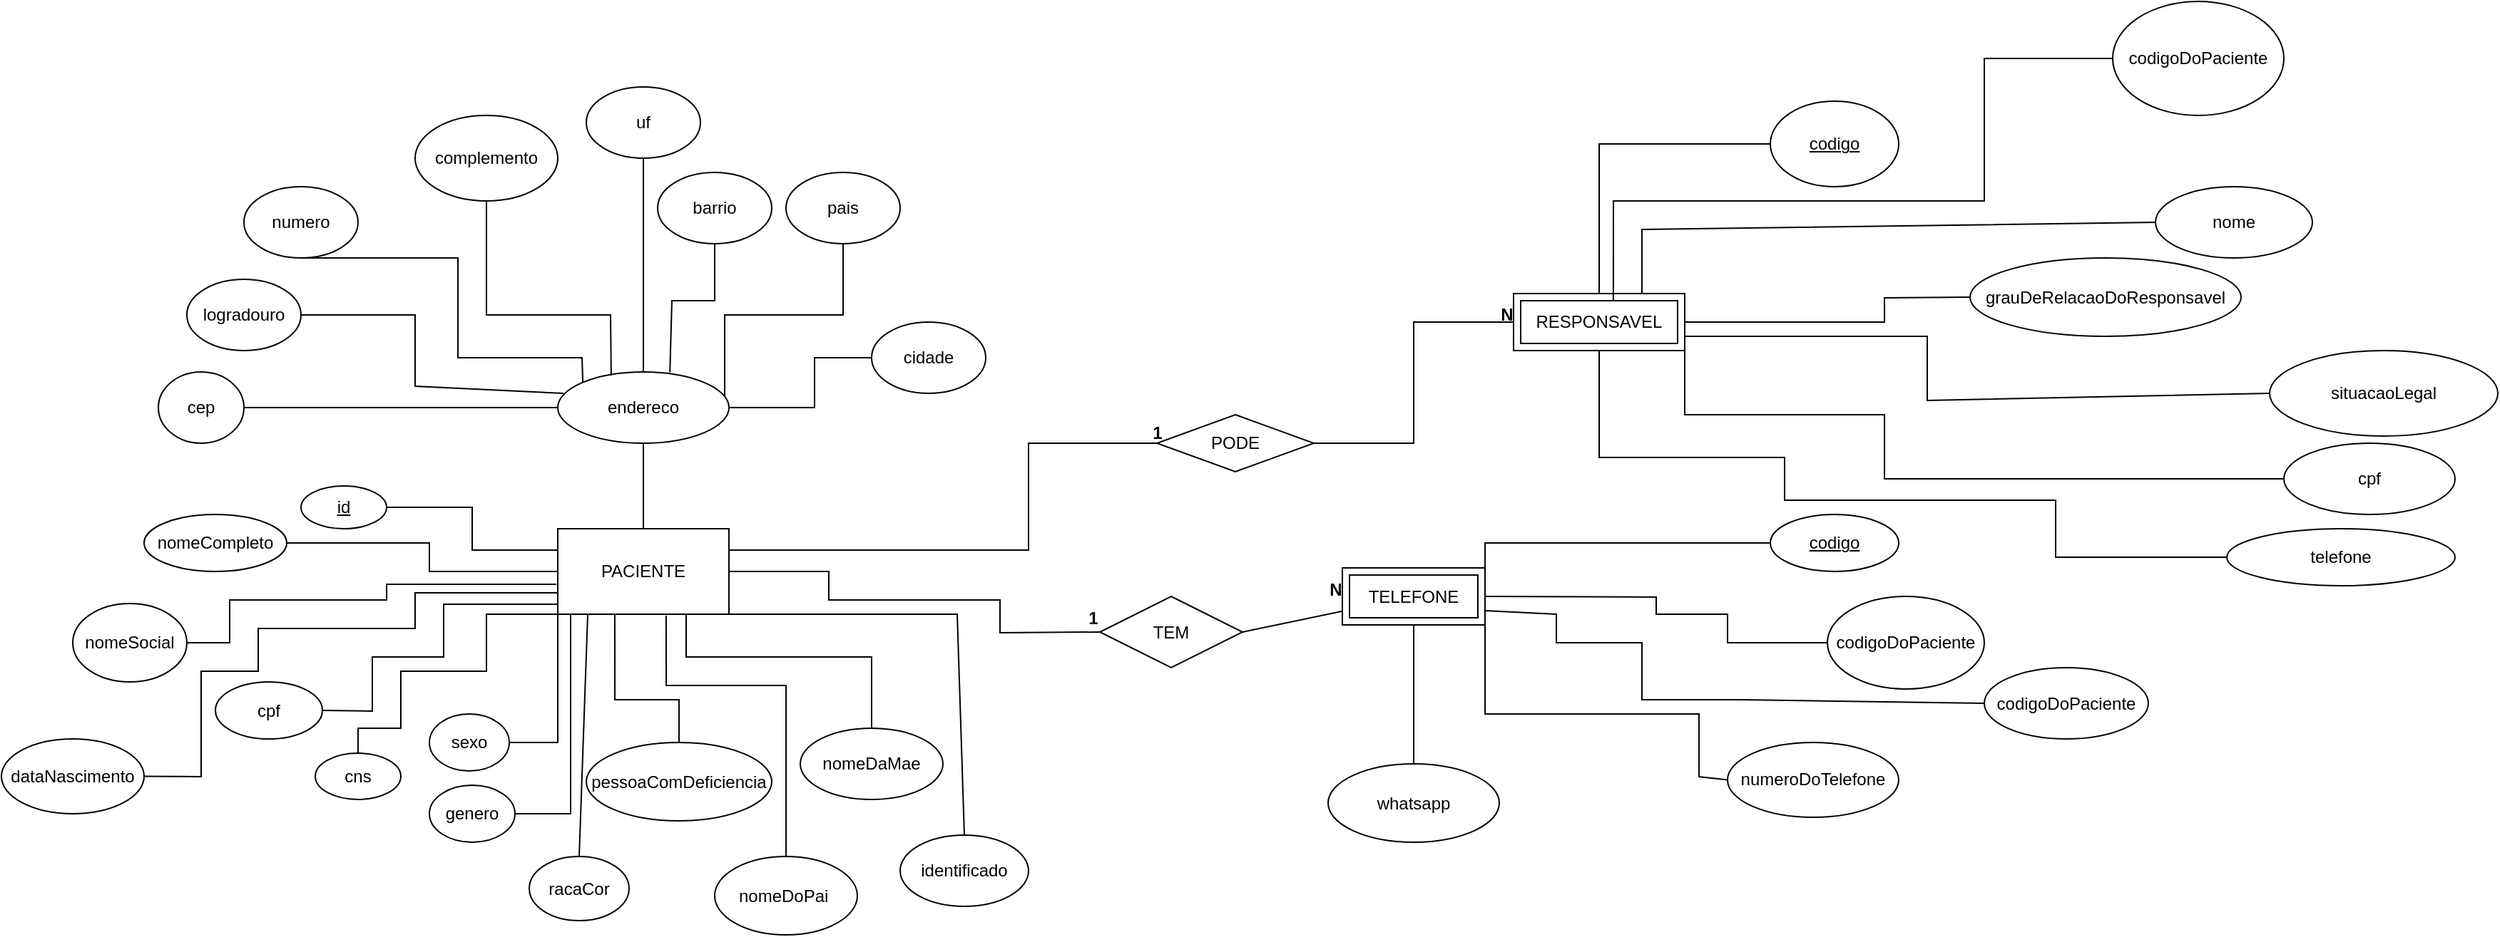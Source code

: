 <mxfile version="24.4.10" type="github">
  <diagram name="Página-1" id="SFgQcUFF7pyh4ZjSaCR_">
    <mxGraphModel dx="2294" dy="780" grid="1" gridSize="10" guides="1" tooltips="1" connect="1" arrows="1" fold="1" page="1" pageScale="1" pageWidth="827" pageHeight="1169" math="0" shadow="0">
      <root>
        <mxCell id="0" />
        <mxCell id="1" parent="0" />
        <mxCell id="bGYxSe46Wno6zwXiq_Kz-1" value="PACIENTE" style="rounded=0;whiteSpace=wrap;html=1;" vertex="1" parent="1">
          <mxGeometry x="230" y="380" width="120" height="60" as="geometry" />
        </mxCell>
        <mxCell id="bGYxSe46Wno6zwXiq_Kz-107" style="edgeStyle=orthogonalEdgeStyle;rounded=0;orthogonalLoop=1;jettySize=auto;html=1;exitX=0;exitY=0;exitDx=0;exitDy=0;" edge="1" parent="1" source="bGYxSe46Wno6zwXiq_Kz-4">
          <mxGeometry relative="1" as="geometry">
            <mxPoint x="247.412" y="277.235" as="targetPoint" />
          </mxGeometry>
        </mxCell>
        <mxCell id="bGYxSe46Wno6zwXiq_Kz-4" value="endereco" style="ellipse;whiteSpace=wrap;html=1;" vertex="1" parent="1">
          <mxGeometry x="230" y="270" width="120" height="50" as="geometry" />
        </mxCell>
        <mxCell id="bGYxSe46Wno6zwXiq_Kz-5" value="" style="endArrow=none;html=1;rounded=0;exitX=0;exitY=0.5;exitDx=0;exitDy=0;" edge="1" parent="1" source="bGYxSe46Wno6zwXiq_Kz-4" target="bGYxSe46Wno6zwXiq_Kz-6">
          <mxGeometry width="50" height="50" relative="1" as="geometry">
            <mxPoint x="250" y="210" as="sourcePoint" />
            <mxPoint x="300" y="160" as="targetPoint" />
            <Array as="points" />
          </mxGeometry>
        </mxCell>
        <mxCell id="bGYxSe46Wno6zwXiq_Kz-6" value="cep" style="ellipse;whiteSpace=wrap;html=1;" vertex="1" parent="1">
          <mxGeometry x="-50" y="270" width="60" height="50" as="geometry" />
        </mxCell>
        <mxCell id="bGYxSe46Wno6zwXiq_Kz-7" value="logradouro" style="ellipse;whiteSpace=wrap;html=1;" vertex="1" parent="1">
          <mxGeometry x="-30" y="205" width="80" height="50" as="geometry" />
        </mxCell>
        <mxCell id="bGYxSe46Wno6zwXiq_Kz-8" value="numero" style="ellipse;whiteSpace=wrap;html=1;" vertex="1" parent="1">
          <mxGeometry x="10" y="140" width="80" height="50" as="geometry" />
        </mxCell>
        <mxCell id="bGYxSe46Wno6zwXiq_Kz-9" value="complemento" style="ellipse;whiteSpace=wrap;html=1;" vertex="1" parent="1">
          <mxGeometry x="130" y="90" width="100" height="60" as="geometry" />
        </mxCell>
        <mxCell id="bGYxSe46Wno6zwXiq_Kz-10" value="uf" style="ellipse;whiteSpace=wrap;html=1;" vertex="1" parent="1">
          <mxGeometry x="250" y="70" width="80" height="50" as="geometry" />
        </mxCell>
        <mxCell id="bGYxSe46Wno6zwXiq_Kz-11" value="barrio" style="ellipse;whiteSpace=wrap;html=1;" vertex="1" parent="1">
          <mxGeometry x="300" y="130" width="80" height="50" as="geometry" />
        </mxCell>
        <mxCell id="bGYxSe46Wno6zwXiq_Kz-12" value="cidade" style="ellipse;whiteSpace=wrap;html=1;" vertex="1" parent="1">
          <mxGeometry x="450" y="235" width="80" height="50" as="geometry" />
        </mxCell>
        <mxCell id="bGYxSe46Wno6zwXiq_Kz-13" value="pais" style="ellipse;whiteSpace=wrap;html=1;" vertex="1" parent="1">
          <mxGeometry x="390" y="130" width="80" height="50" as="geometry" />
        </mxCell>
        <mxCell id="bGYxSe46Wno6zwXiq_Kz-14" value="" style="endArrow=none;html=1;rounded=0;entryX=1;entryY=0.5;entryDx=0;entryDy=0;exitX=0.033;exitY=0.3;exitDx=0;exitDy=0;exitPerimeter=0;" edge="1" parent="1" source="bGYxSe46Wno6zwXiq_Kz-4" target="bGYxSe46Wno6zwXiq_Kz-7">
          <mxGeometry width="50" height="50" relative="1" as="geometry">
            <mxPoint x="190" y="260" as="sourcePoint" />
            <mxPoint x="240" y="210" as="targetPoint" />
            <Array as="points">
              <mxPoint x="130" y="280" />
              <mxPoint x="130" y="230" />
            </Array>
          </mxGeometry>
        </mxCell>
        <mxCell id="bGYxSe46Wno6zwXiq_Kz-15" value="" style="endArrow=none;html=1;rounded=0;entryX=0.5;entryY=1;entryDx=0;entryDy=0;exitX=0;exitY=0;exitDx=0;exitDy=0;" edge="1" parent="1" source="bGYxSe46Wno6zwXiq_Kz-4" target="bGYxSe46Wno6zwXiq_Kz-8">
          <mxGeometry width="50" height="50" relative="1" as="geometry">
            <mxPoint x="250" y="280" as="sourcePoint" />
            <mxPoint x="315" y="210" as="targetPoint" />
            <Array as="points">
              <mxPoint x="247" y="260" />
              <mxPoint x="160" y="260" />
              <mxPoint x="160" y="190" />
            </Array>
          </mxGeometry>
        </mxCell>
        <mxCell id="bGYxSe46Wno6zwXiq_Kz-16" value="" style="endArrow=none;html=1;rounded=0;entryX=0.5;entryY=1;entryDx=0;entryDy=0;exitX=0.312;exitY=0.051;exitDx=0;exitDy=0;exitPerimeter=0;" edge="1" parent="1" source="bGYxSe46Wno6zwXiq_Kz-4" target="bGYxSe46Wno6zwXiq_Kz-9">
          <mxGeometry width="50" height="50" relative="1" as="geometry">
            <mxPoint x="290" y="270" as="sourcePoint" />
            <mxPoint x="340" y="220" as="targetPoint" />
            <Array as="points">
              <mxPoint x="267" y="230" />
              <mxPoint x="180" y="230" />
            </Array>
          </mxGeometry>
        </mxCell>
        <mxCell id="bGYxSe46Wno6zwXiq_Kz-17" value="" style="endArrow=none;html=1;rounded=0;exitX=0.5;exitY=0;exitDx=0;exitDy=0;" edge="1" parent="1" source="bGYxSe46Wno6zwXiq_Kz-4" target="bGYxSe46Wno6zwXiq_Kz-10">
          <mxGeometry width="50" height="50" relative="1" as="geometry">
            <mxPoint x="320" y="270" as="sourcePoint" />
            <mxPoint x="370" y="220" as="targetPoint" />
          </mxGeometry>
        </mxCell>
        <mxCell id="bGYxSe46Wno6zwXiq_Kz-18" value="" style="endArrow=none;html=1;rounded=0;entryX=0.5;entryY=1;entryDx=0;entryDy=0;exitX=0.655;exitY=0.004;exitDx=0;exitDy=0;exitPerimeter=0;" edge="1" parent="1" source="bGYxSe46Wno6zwXiq_Kz-4" target="bGYxSe46Wno6zwXiq_Kz-11">
          <mxGeometry width="50" height="50" relative="1" as="geometry">
            <mxPoint x="363.5" y="290" as="sourcePoint" />
            <mxPoint x="413.5" y="240" as="targetPoint" />
            <Array as="points">
              <mxPoint x="310" y="220" />
              <mxPoint x="340" y="220" />
            </Array>
          </mxGeometry>
        </mxCell>
        <mxCell id="bGYxSe46Wno6zwXiq_Kz-19" value="" style="endArrow=none;html=1;rounded=0;entryX=0.5;entryY=1;entryDx=0;entryDy=0;exitX=0.975;exitY=0.34;exitDx=0;exitDy=0;exitPerimeter=0;" edge="1" parent="1" source="bGYxSe46Wno6zwXiq_Kz-4" target="bGYxSe46Wno6zwXiq_Kz-13">
          <mxGeometry width="50" height="50" relative="1" as="geometry">
            <mxPoint x="390" y="370" as="sourcePoint" />
            <mxPoint x="440" y="320" as="targetPoint" />
            <Array as="points">
              <mxPoint x="347" y="230" />
              <mxPoint x="430" y="230" />
            </Array>
          </mxGeometry>
        </mxCell>
        <mxCell id="bGYxSe46Wno6zwXiq_Kz-22" value="" style="endArrow=none;html=1;rounded=0;entryX=0;entryY=0.5;entryDx=0;entryDy=0;exitX=1;exitY=0.5;exitDx=0;exitDy=0;" edge="1" parent="1" source="bGYxSe46Wno6zwXiq_Kz-4" target="bGYxSe46Wno6zwXiq_Kz-12">
          <mxGeometry width="50" height="50" relative="1" as="geometry">
            <mxPoint x="380" y="340" as="sourcePoint" />
            <mxPoint x="430" y="290" as="targetPoint" />
            <Array as="points">
              <mxPoint x="410" y="295" />
              <mxPoint x="410" y="260" />
            </Array>
          </mxGeometry>
        </mxCell>
        <mxCell id="bGYxSe46Wno6zwXiq_Kz-23" value="" style="endArrow=none;html=1;rounded=0;entryX=0.5;entryY=1;entryDx=0;entryDy=0;exitX=0.5;exitY=0;exitDx=0;exitDy=0;" edge="1" parent="1" source="bGYxSe46Wno6zwXiq_Kz-1" target="bGYxSe46Wno6zwXiq_Kz-4">
          <mxGeometry width="50" height="50" relative="1" as="geometry">
            <mxPoint x="280" y="390" as="sourcePoint" />
            <mxPoint x="330" y="340" as="targetPoint" />
          </mxGeometry>
        </mxCell>
        <mxCell id="bGYxSe46Wno6zwXiq_Kz-24" value="" style="endArrow=none;html=1;rounded=0;entryX=0;entryY=0.25;entryDx=0;entryDy=0;exitX=1;exitY=0.5;exitDx=0;exitDy=0;" edge="1" parent="1" source="bGYxSe46Wno6zwXiq_Kz-26" target="bGYxSe46Wno6zwXiq_Kz-1">
          <mxGeometry width="50" height="50" relative="1" as="geometry">
            <mxPoint x="150" y="417" as="sourcePoint" />
            <mxPoint x="210" y="420" as="targetPoint" />
            <Array as="points">
              <mxPoint x="170" y="365" />
              <mxPoint x="170" y="395" />
            </Array>
          </mxGeometry>
        </mxCell>
        <mxCell id="bGYxSe46Wno6zwXiq_Kz-26" value="&lt;u&gt;id&lt;/u&gt;" style="ellipse;whiteSpace=wrap;html=1;" vertex="1" parent="1">
          <mxGeometry x="50" y="350" width="60" height="30" as="geometry" />
        </mxCell>
        <mxCell id="bGYxSe46Wno6zwXiq_Kz-27" value="" style="endArrow=none;html=1;rounded=0;entryX=0;entryY=0.5;entryDx=0;entryDy=0;exitX=1;exitY=0.5;exitDx=0;exitDy=0;" edge="1" parent="1" source="bGYxSe46Wno6zwXiq_Kz-31" target="bGYxSe46Wno6zwXiq_Kz-1">
          <mxGeometry width="50" height="50" relative="1" as="geometry">
            <mxPoint x="180" y="500" as="sourcePoint" />
            <mxPoint x="230" y="450" as="targetPoint" />
            <Array as="points">
              <mxPoint x="140" y="390" />
              <mxPoint x="140" y="410" />
            </Array>
          </mxGeometry>
        </mxCell>
        <mxCell id="bGYxSe46Wno6zwXiq_Kz-28" value="cns" style="ellipse;whiteSpace=wrap;html=1;" vertex="1" parent="1">
          <mxGeometry x="60" y="537.5" width="60" height="32.5" as="geometry" />
        </mxCell>
        <mxCell id="bGYxSe46Wno6zwXiq_Kz-29" value="cpf" style="ellipse;whiteSpace=wrap;html=1;" vertex="1" parent="1">
          <mxGeometry x="-10" y="487.5" width="75" height="40" as="geometry" />
        </mxCell>
        <mxCell id="bGYxSe46Wno6zwXiq_Kz-30" value="sexo" style="ellipse;whiteSpace=wrap;html=1;" vertex="1" parent="1">
          <mxGeometry x="140" y="510" width="56" height="40" as="geometry" />
        </mxCell>
        <mxCell id="bGYxSe46Wno6zwXiq_Kz-31" value="nomeCompleto" style="ellipse;whiteSpace=wrap;html=1;" vertex="1" parent="1">
          <mxGeometry x="-60" y="370" width="100" height="40" as="geometry" />
        </mxCell>
        <mxCell id="bGYxSe46Wno6zwXiq_Kz-32" value="" style="endArrow=none;html=1;rounded=0;entryX=0;entryY=0.883;entryDx=0;entryDy=0;exitX=1;exitY=0.5;exitDx=0;exitDy=0;entryPerimeter=0;" edge="1" parent="1" source="bGYxSe46Wno6zwXiq_Kz-29" target="bGYxSe46Wno6zwXiq_Kz-1">
          <mxGeometry width="50" height="50" relative="1" as="geometry">
            <mxPoint x="80" y="460" as="sourcePoint" />
            <mxPoint x="295" y="450" as="targetPoint" />
            <Array as="points">
              <mxPoint x="100" y="508" />
              <mxPoint x="100" y="470" />
              <mxPoint x="150" y="470" />
              <mxPoint x="150" y="433" />
            </Array>
          </mxGeometry>
        </mxCell>
        <mxCell id="bGYxSe46Wno6zwXiq_Kz-33" value="" style="endArrow=none;html=1;rounded=0;exitX=1;exitY=0.5;exitDx=0;exitDy=0;" edge="1" parent="1" source="bGYxSe46Wno6zwXiq_Kz-30">
          <mxGeometry width="50" height="50" relative="1" as="geometry">
            <mxPoint x="240" y="510" as="sourcePoint" />
            <mxPoint x="230" y="440" as="targetPoint" />
            <Array as="points">
              <mxPoint x="230" y="530" />
            </Array>
          </mxGeometry>
        </mxCell>
        <mxCell id="bGYxSe46Wno6zwXiq_Kz-34" value="" style="endArrow=none;html=1;rounded=0;entryX=0;entryY=1;entryDx=0;entryDy=0;exitX=0.5;exitY=0;exitDx=0;exitDy=0;" edge="1" parent="1" source="bGYxSe46Wno6zwXiq_Kz-28" target="bGYxSe46Wno6zwXiq_Kz-1">
          <mxGeometry width="50" height="50" relative="1" as="geometry">
            <mxPoint x="120" y="520" as="sourcePoint" />
            <mxPoint x="290" y="507.5" as="targetPoint" />
            <Array as="points">
              <mxPoint x="90" y="520" />
              <mxPoint x="120" y="520" />
              <mxPoint x="120" y="480" />
              <mxPoint x="180" y="480" />
              <mxPoint x="180" y="440" />
            </Array>
          </mxGeometry>
        </mxCell>
        <mxCell id="bGYxSe46Wno6zwXiq_Kz-35" style="edgeStyle=orthogonalEdgeStyle;rounded=0;orthogonalLoop=1;jettySize=auto;html=1;exitX=0.5;exitY=1;exitDx=0;exitDy=0;" edge="1" parent="1" source="bGYxSe46Wno6zwXiq_Kz-28" target="bGYxSe46Wno6zwXiq_Kz-28">
          <mxGeometry relative="1" as="geometry" />
        </mxCell>
        <mxCell id="bGYxSe46Wno6zwXiq_Kz-36" value="" style="endArrow=none;html=1;rounded=0;entryX=0.075;entryY=1;entryDx=0;entryDy=0;entryPerimeter=0;exitX=1;exitY=0.5;exitDx=0;exitDy=0;" edge="1" parent="1" source="bGYxSe46Wno6zwXiq_Kz-37" target="bGYxSe46Wno6zwXiq_Kz-1">
          <mxGeometry width="50" height="50" relative="1" as="geometry">
            <mxPoint x="330" y="520" as="sourcePoint" />
            <mxPoint x="420" y="515" as="targetPoint" />
            <Array as="points">
              <mxPoint x="239" y="580" />
            </Array>
          </mxGeometry>
        </mxCell>
        <mxCell id="bGYxSe46Wno6zwXiq_Kz-37" value="genero" style="ellipse;whiteSpace=wrap;html=1;" vertex="1" parent="1">
          <mxGeometry x="140" y="560" width="60" height="40" as="geometry" />
        </mxCell>
        <mxCell id="bGYxSe46Wno6zwXiq_Kz-39" value="" style="endArrow=none;html=1;rounded=0;entryX=0.175;entryY=1;entryDx=0;entryDy=0;exitX=0.5;exitY=0;exitDx=0;exitDy=0;entryPerimeter=0;" edge="1" parent="1" source="bGYxSe46Wno6zwXiq_Kz-40" target="bGYxSe46Wno6zwXiq_Kz-1">
          <mxGeometry width="50" height="50" relative="1" as="geometry">
            <mxPoint x="440" y="550" as="sourcePoint" />
            <mxPoint x="440" y="420" as="targetPoint" />
          </mxGeometry>
        </mxCell>
        <mxCell id="bGYxSe46Wno6zwXiq_Kz-40" value="racaCor" style="ellipse;whiteSpace=wrap;html=1;" vertex="1" parent="1">
          <mxGeometry x="210" y="610" width="70" height="45" as="geometry" />
        </mxCell>
        <mxCell id="bGYxSe46Wno6zwXiq_Kz-41" value="pessoaComDeficiencia" style="ellipse;whiteSpace=wrap;html=1;" vertex="1" parent="1">
          <mxGeometry x="250" y="530" width="130" height="55" as="geometry" />
        </mxCell>
        <mxCell id="bGYxSe46Wno6zwXiq_Kz-42" value="" style="endArrow=none;html=1;rounded=0;entryX=0.333;entryY=1;entryDx=0;entryDy=0;exitX=0.5;exitY=0;exitDx=0;exitDy=0;entryPerimeter=0;" edge="1" parent="1" source="bGYxSe46Wno6zwXiq_Kz-41" target="bGYxSe46Wno6zwXiq_Kz-1">
          <mxGeometry width="50" height="50" relative="1" as="geometry">
            <mxPoint x="425" y="510" as="sourcePoint" />
            <mxPoint x="475" y="460" as="targetPoint" />
            <Array as="points">
              <mxPoint x="315" y="500" />
              <mxPoint x="270" y="500" />
            </Array>
          </mxGeometry>
        </mxCell>
        <mxCell id="bGYxSe46Wno6zwXiq_Kz-43" value="nomeDaMae" style="ellipse;whiteSpace=wrap;html=1;" vertex="1" parent="1">
          <mxGeometry x="400" y="520" width="100" height="50" as="geometry" />
        </mxCell>
        <mxCell id="bGYxSe46Wno6zwXiq_Kz-44" value="nomeDoPai&amp;nbsp;" style="ellipse;whiteSpace=wrap;html=1;" vertex="1" parent="1">
          <mxGeometry x="340" y="610" width="100" height="55" as="geometry" />
        </mxCell>
        <mxCell id="bGYxSe46Wno6zwXiq_Kz-46" value="" style="endArrow=none;html=1;rounded=0;exitX=0.5;exitY=0;exitDx=0;exitDy=0;entryX=0.633;entryY=1.017;entryDx=0;entryDy=0;entryPerimeter=0;" edge="1" parent="1" source="bGYxSe46Wno6zwXiq_Kz-44" target="bGYxSe46Wno6zwXiq_Kz-1">
          <mxGeometry width="50" height="50" relative="1" as="geometry">
            <mxPoint x="390" y="480" as="sourcePoint" />
            <mxPoint x="440" y="430" as="targetPoint" />
            <Array as="points">
              <mxPoint x="390" y="490" />
              <mxPoint x="306" y="490" />
            </Array>
          </mxGeometry>
        </mxCell>
        <mxCell id="bGYxSe46Wno6zwXiq_Kz-47" value="" style="endArrow=none;html=1;rounded=0;exitX=0.5;exitY=0;exitDx=0;exitDy=0;entryX=0.75;entryY=1;entryDx=0;entryDy=0;" edge="1" parent="1" source="bGYxSe46Wno6zwXiq_Kz-43" target="bGYxSe46Wno6zwXiq_Kz-1">
          <mxGeometry width="50" height="50" relative="1" as="geometry">
            <mxPoint x="390" y="480" as="sourcePoint" />
            <mxPoint x="330" y="460" as="targetPoint" />
            <Array as="points">
              <mxPoint x="450" y="470" />
              <mxPoint x="320" y="470" />
            </Array>
          </mxGeometry>
        </mxCell>
        <mxCell id="bGYxSe46Wno6zwXiq_Kz-50" value="identificado" style="ellipse;whiteSpace=wrap;html=1;" vertex="1" parent="1">
          <mxGeometry x="470" y="595" width="90" height="50" as="geometry" />
        </mxCell>
        <mxCell id="bGYxSe46Wno6zwXiq_Kz-51" value="" style="endArrow=none;html=1;rounded=0;entryX=1;entryY=1;entryDx=0;entryDy=0;exitX=0.5;exitY=0;exitDx=0;exitDy=0;" edge="1" parent="1" source="bGYxSe46Wno6zwXiq_Kz-50" target="bGYxSe46Wno6zwXiq_Kz-1">
          <mxGeometry width="50" height="50" relative="1" as="geometry">
            <mxPoint x="520" y="540" as="sourcePoint" />
            <mxPoint x="570" y="490" as="targetPoint" />
            <Array as="points">
              <mxPoint x="510" y="440" />
            </Array>
          </mxGeometry>
        </mxCell>
        <mxCell id="bGYxSe46Wno6zwXiq_Kz-52" value="nomeSocial" style="ellipse;whiteSpace=wrap;html=1;" vertex="1" parent="1">
          <mxGeometry x="-110" y="432.5" width="80" height="55" as="geometry" />
        </mxCell>
        <mxCell id="bGYxSe46Wno6zwXiq_Kz-53" value="" style="endArrow=none;html=1;rounded=0;entryX=-0.008;entryY=0.65;entryDx=0;entryDy=0;entryPerimeter=0;exitX=1;exitY=0.5;exitDx=0;exitDy=0;" edge="1" parent="1" source="bGYxSe46Wno6zwXiq_Kz-52" target="bGYxSe46Wno6zwXiq_Kz-1">
          <mxGeometry width="50" height="50" relative="1" as="geometry">
            <mxPoint y="470" as="sourcePoint" />
            <mxPoint x="150" y="420" as="targetPoint" />
            <Array as="points">
              <mxPoint y="460" />
              <mxPoint y="430" />
              <mxPoint x="110" y="430" />
              <mxPoint x="110" y="419" />
            </Array>
          </mxGeometry>
        </mxCell>
        <mxCell id="bGYxSe46Wno6zwXiq_Kz-55" value="dataNascimento" style="ellipse;whiteSpace=wrap;html=1;" vertex="1" parent="1">
          <mxGeometry x="-160" y="527.5" width="100" height="52.5" as="geometry" />
        </mxCell>
        <mxCell id="bGYxSe46Wno6zwXiq_Kz-56" value="" style="endArrow=none;html=1;rounded=0;entryX=0;entryY=0.75;entryDx=0;entryDy=0;exitX=1;exitY=0.5;exitDx=0;exitDy=0;" edge="1" parent="1" source="bGYxSe46Wno6zwXiq_Kz-55" target="bGYxSe46Wno6zwXiq_Kz-1">
          <mxGeometry width="50" height="50" relative="1" as="geometry">
            <mxPoint x="-70" y="610" as="sourcePoint" />
            <mxPoint x="-20" y="560" as="targetPoint" />
            <Array as="points">
              <mxPoint x="-20" y="554" />
              <mxPoint x="-20" y="480" />
              <mxPoint x="20" y="480" />
              <mxPoint x="20" y="450" />
              <mxPoint x="130" y="450" />
              <mxPoint x="130" y="425" />
            </Array>
          </mxGeometry>
        </mxCell>
        <mxCell id="bGYxSe46Wno6zwXiq_Kz-57" value="TEM" style="rhombus;whiteSpace=wrap;html=1;" vertex="1" parent="1">
          <mxGeometry x="610" y="427.5" width="100" height="50" as="geometry" />
        </mxCell>
        <mxCell id="bGYxSe46Wno6zwXiq_Kz-58" value="" style="endArrow=none;html=1;rounded=0;entryX=0;entryY=0.5;entryDx=0;entryDy=0;exitX=1;exitY=0.5;exitDx=0;exitDy=0;" edge="1" parent="1" source="bGYxSe46Wno6zwXiq_Kz-1" target="bGYxSe46Wno6zwXiq_Kz-57">
          <mxGeometry width="50" height="50" relative="1" as="geometry">
            <mxPoint x="364" y="420" as="sourcePoint" />
            <mxPoint x="414" y="370" as="targetPoint" />
            <Array as="points">
              <mxPoint x="420" y="410" />
              <mxPoint x="420" y="430" />
              <mxPoint x="540" y="430" />
              <mxPoint x="540" y="453" />
            </Array>
          </mxGeometry>
        </mxCell>
        <mxCell id="bGYxSe46Wno6zwXiq_Kz-61" value="1" style="text;html=1;align=center;verticalAlign=middle;resizable=0;points=[];autosize=1;strokeColor=none;fillColor=none;fontStyle=1" vertex="1" parent="1">
          <mxGeometry x="590" y="427.5" width="30" height="30" as="geometry" />
        </mxCell>
        <mxCell id="bGYxSe46Wno6zwXiq_Kz-66" value="" style="endArrow=none;html=1;rounded=0;exitX=1;exitY=0.5;exitDx=0;exitDy=0;" edge="1" parent="1" source="bGYxSe46Wno6zwXiq_Kz-57" target="bGYxSe46Wno6zwXiq_Kz-67">
          <mxGeometry width="50" height="50" relative="1" as="geometry">
            <mxPoint x="610" y="480" as="sourcePoint" />
            <mxPoint x="660" y="430" as="targetPoint" />
          </mxGeometry>
        </mxCell>
        <mxCell id="bGYxSe46Wno6zwXiq_Kz-67" value="TELEFONE" style="shape=ext;margin=3;double=1;whiteSpace=wrap;html=1;align=center;" vertex="1" parent="1">
          <mxGeometry x="780" y="407.5" width="100" height="40" as="geometry" />
        </mxCell>
        <mxCell id="bGYxSe46Wno6zwXiq_Kz-68" value="&lt;b&gt;N&lt;/b&gt;" style="text;html=1;align=center;verticalAlign=middle;resizable=0;points=[];autosize=1;strokeColor=none;fillColor=none;" vertex="1" parent="1">
          <mxGeometry x="760" y="407.5" width="30" height="30" as="geometry" />
        </mxCell>
        <mxCell id="bGYxSe46Wno6zwXiq_Kz-70" value="" style="endArrow=none;html=1;rounded=0;exitX=1;exitY=0.25;exitDx=0;exitDy=0;entryX=0;entryY=0.5;entryDx=0;entryDy=0;" edge="1" parent="1" source="bGYxSe46Wno6zwXiq_Kz-1" target="bGYxSe46Wno6zwXiq_Kz-80">
          <mxGeometry width="50" height="50" relative="1" as="geometry">
            <mxPoint x="440" y="390" as="sourcePoint" />
            <mxPoint x="750" y="320" as="targetPoint" />
            <Array as="points">
              <mxPoint x="560" y="395" />
              <mxPoint x="560" y="320" />
              <mxPoint x="670" y="320" />
            </Array>
          </mxGeometry>
        </mxCell>
        <mxCell id="bGYxSe46Wno6zwXiq_Kz-72" value="&lt;u&gt;codigo&lt;/u&gt;" style="ellipse;whiteSpace=wrap;html=1;" vertex="1" parent="1">
          <mxGeometry x="1080" y="370" width="90" height="40" as="geometry" />
        </mxCell>
        <mxCell id="bGYxSe46Wno6zwXiq_Kz-73" value="" style="endArrow=none;html=1;rounded=0;exitX=1;exitY=0;exitDx=0;exitDy=0;entryX=0;entryY=0.5;entryDx=0;entryDy=0;" edge="1" parent="1" source="bGYxSe46Wno6zwXiq_Kz-67" target="bGYxSe46Wno6zwXiq_Kz-72">
          <mxGeometry width="50" height="50" relative="1" as="geometry">
            <mxPoint x="920" y="460" as="sourcePoint" />
            <mxPoint x="970" y="410" as="targetPoint" />
            <Array as="points">
              <mxPoint x="880" y="390" />
            </Array>
          </mxGeometry>
        </mxCell>
        <mxCell id="bGYxSe46Wno6zwXiq_Kz-74" value="codigoDoPaciente" style="ellipse;whiteSpace=wrap;html=1;" vertex="1" parent="1">
          <mxGeometry x="1120" y="427.5" width="110" height="65" as="geometry" />
        </mxCell>
        <mxCell id="bGYxSe46Wno6zwXiq_Kz-75" value="" style="endArrow=none;html=1;rounded=0;entryX=0;entryY=0.5;entryDx=0;entryDy=0;exitX=1;exitY=0.5;exitDx=0;exitDy=0;" edge="1" parent="1" source="bGYxSe46Wno6zwXiq_Kz-67" target="bGYxSe46Wno6zwXiq_Kz-74">
          <mxGeometry width="50" height="50" relative="1" as="geometry">
            <mxPoint x="890" y="475" as="sourcePoint" />
            <mxPoint x="940" y="425" as="targetPoint" />
            <Array as="points">
              <mxPoint x="1000" y="428" />
              <mxPoint x="1000" y="440" />
              <mxPoint x="1050" y="440" />
              <mxPoint x="1050" y="460" />
            </Array>
          </mxGeometry>
        </mxCell>
        <mxCell id="bGYxSe46Wno6zwXiq_Kz-76" value="" style="endArrow=none;html=1;rounded=0;exitX=0;exitY=0.5;exitDx=0;exitDy=0;" edge="1" parent="1" source="bGYxSe46Wno6zwXiq_Kz-77">
          <mxGeometry width="50" height="50" relative="1" as="geometry">
            <mxPoint x="990" y="490" as="sourcePoint" />
            <mxPoint x="880" y="440" as="targetPoint" />
            <Array as="points">
              <mxPoint x="1030" y="554" />
              <mxPoint x="1030" y="510" />
              <mxPoint x="960" y="510" />
              <mxPoint x="880" y="510" />
            </Array>
          </mxGeometry>
        </mxCell>
        <mxCell id="bGYxSe46Wno6zwXiq_Kz-77" value="numeroDoTelefone" style="ellipse;whiteSpace=wrap;html=1;" vertex="1" parent="1">
          <mxGeometry x="1050" y="530" width="120" height="52.5" as="geometry" />
        </mxCell>
        <mxCell id="bGYxSe46Wno6zwXiq_Kz-78" value="whatsapp" style="ellipse;whiteSpace=wrap;html=1;" vertex="1" parent="1">
          <mxGeometry x="770" y="545" width="120" height="55" as="geometry" />
        </mxCell>
        <mxCell id="bGYxSe46Wno6zwXiq_Kz-79" value="" style="endArrow=none;html=1;rounded=0;entryX=0.5;entryY=1;entryDx=0;entryDy=0;exitX=0.5;exitY=0;exitDx=0;exitDy=0;" edge="1" parent="1" source="bGYxSe46Wno6zwXiq_Kz-78" target="bGYxSe46Wno6zwXiq_Kz-67">
          <mxGeometry width="50" height="50" relative="1" as="geometry">
            <mxPoint x="827" y="505" as="sourcePoint" />
            <mxPoint x="877" y="455" as="targetPoint" />
            <Array as="points">
              <mxPoint x="830" y="460" />
            </Array>
          </mxGeometry>
        </mxCell>
        <mxCell id="bGYxSe46Wno6zwXiq_Kz-80" value="PODE" style="rhombus;whiteSpace=wrap;html=1;" vertex="1" parent="1">
          <mxGeometry x="650" y="300" width="110" height="40" as="geometry" />
        </mxCell>
        <mxCell id="bGYxSe46Wno6zwXiq_Kz-82" value="" style="endArrow=none;html=1;rounded=0;exitX=1;exitY=0.5;exitDx=0;exitDy=0;entryX=0;entryY=0.5;entryDx=0;entryDy=0;" edge="1" parent="1" source="bGYxSe46Wno6zwXiq_Kz-80" target="bGYxSe46Wno6zwXiq_Kz-83">
          <mxGeometry width="50" height="50" relative="1" as="geometry">
            <mxPoint x="770" y="300" as="sourcePoint" />
            <mxPoint x="830" y="240" as="targetPoint" />
            <Array as="points">
              <mxPoint x="830" y="320" />
              <mxPoint x="830" y="235" />
            </Array>
          </mxGeometry>
        </mxCell>
        <mxCell id="bGYxSe46Wno6zwXiq_Kz-83" value="RESPONSAVEL" style="shape=ext;margin=3;double=1;whiteSpace=wrap;html=1;align=center;" vertex="1" parent="1">
          <mxGeometry x="900" y="215" width="120" height="40" as="geometry" />
        </mxCell>
        <mxCell id="bGYxSe46Wno6zwXiq_Kz-84" value="&lt;b&gt;1&lt;/b&gt;" style="text;html=1;align=center;verticalAlign=middle;resizable=0;points=[];autosize=1;strokeColor=none;fillColor=none;" vertex="1" parent="1">
          <mxGeometry x="635" y="298" width="30" height="30" as="geometry" />
        </mxCell>
        <mxCell id="bGYxSe46Wno6zwXiq_Kz-85" value="&lt;b&gt;N&lt;/b&gt;" style="text;html=1;align=center;verticalAlign=middle;resizable=0;points=[];autosize=1;strokeColor=none;fillColor=none;" vertex="1" parent="1">
          <mxGeometry x="880" y="215" width="30" height="30" as="geometry" />
        </mxCell>
        <mxCell id="bGYxSe46Wno6zwXiq_Kz-86" value="" style="endArrow=none;html=1;rounded=0;exitX=0.5;exitY=0;exitDx=0;exitDy=0;" edge="1" parent="1" source="bGYxSe46Wno6zwXiq_Kz-83" target="bGYxSe46Wno6zwXiq_Kz-87">
          <mxGeometry width="50" height="50" relative="1" as="geometry">
            <mxPoint x="950" y="180" as="sourcePoint" />
            <mxPoint x="1050" y="120" as="targetPoint" />
            <Array as="points">
              <mxPoint x="960" y="110" />
            </Array>
          </mxGeometry>
        </mxCell>
        <mxCell id="bGYxSe46Wno6zwXiq_Kz-87" value="&lt;u&gt;codigo&lt;/u&gt;" style="ellipse;whiteSpace=wrap;html=1;" vertex="1" parent="1">
          <mxGeometry x="1080" y="80" width="90" height="60" as="geometry" />
        </mxCell>
        <mxCell id="bGYxSe46Wno6zwXiq_Kz-88" value="nome" style="ellipse;whiteSpace=wrap;html=1;" vertex="1" parent="1">
          <mxGeometry x="1350" y="140" width="110" height="50" as="geometry" />
        </mxCell>
        <mxCell id="bGYxSe46Wno6zwXiq_Kz-89" value="" style="endArrow=none;html=1;rounded=0;exitX=0.75;exitY=0;exitDx=0;exitDy=0;entryX=0;entryY=0.5;entryDx=0;entryDy=0;" edge="1" parent="1" source="bGYxSe46Wno6zwXiq_Kz-83" target="bGYxSe46Wno6zwXiq_Kz-88">
          <mxGeometry width="50" height="50" relative="1" as="geometry">
            <mxPoint x="1040" y="310" as="sourcePoint" />
            <mxPoint x="1090" y="260" as="targetPoint" />
            <Array as="points">
              <mxPoint x="990" y="170" />
            </Array>
          </mxGeometry>
        </mxCell>
        <mxCell id="bGYxSe46Wno6zwXiq_Kz-90" value="grauDeRelacaoDoResponsavel" style="ellipse;whiteSpace=wrap;html=1;" vertex="1" parent="1">
          <mxGeometry x="1220" y="190" width="190" height="55" as="geometry" />
        </mxCell>
        <mxCell id="bGYxSe46Wno6zwXiq_Kz-91" value="" style="endArrow=none;html=1;rounded=0;exitX=1;exitY=0.5;exitDx=0;exitDy=0;entryX=0;entryY=0.5;entryDx=0;entryDy=0;" edge="1" parent="1" source="bGYxSe46Wno6zwXiq_Kz-83" target="bGYxSe46Wno6zwXiq_Kz-90">
          <mxGeometry width="50" height="50" relative="1" as="geometry">
            <mxPoint x="1310" y="300" as="sourcePoint" />
            <mxPoint x="1360" y="250" as="targetPoint" />
            <Array as="points">
              <mxPoint x="1100" y="235" />
              <mxPoint x="1160" y="235" />
              <mxPoint x="1160" y="218" />
            </Array>
          </mxGeometry>
        </mxCell>
        <mxCell id="bGYxSe46Wno6zwXiq_Kz-92" value="" style="endArrow=none;html=1;rounded=0;exitX=1;exitY=0.75;exitDx=0;exitDy=0;entryX=0;entryY=0.5;entryDx=0;entryDy=0;" edge="1" parent="1" source="bGYxSe46Wno6zwXiq_Kz-83" target="bGYxSe46Wno6zwXiq_Kz-93">
          <mxGeometry width="50" height="50" relative="1" as="geometry">
            <mxPoint x="1070" y="243" as="sourcePoint" />
            <mxPoint x="1340" y="326" as="targetPoint" />
            <Array as="points">
              <mxPoint x="1190" y="245" />
              <mxPoint x="1190" y="290" />
            </Array>
          </mxGeometry>
        </mxCell>
        <mxCell id="bGYxSe46Wno6zwXiq_Kz-93" value="situacaoLegal" style="ellipse;whiteSpace=wrap;html=1;" vertex="1" parent="1">
          <mxGeometry x="1430" y="255" width="160" height="60" as="geometry" />
        </mxCell>
        <mxCell id="bGYxSe46Wno6zwXiq_Kz-95" value="cpf" style="ellipse;whiteSpace=wrap;html=1;" vertex="1" parent="1">
          <mxGeometry x="1440" y="320" width="120" height="50" as="geometry" />
        </mxCell>
        <mxCell id="bGYxSe46Wno6zwXiq_Kz-96" value="" style="endArrow=none;html=1;rounded=0;exitX=1;exitY=1;exitDx=0;exitDy=0;entryX=0;entryY=0.5;entryDx=0;entryDy=0;" edge="1" parent="1" source="bGYxSe46Wno6zwXiq_Kz-83" target="bGYxSe46Wno6zwXiq_Kz-95">
          <mxGeometry width="50" height="50" relative="1" as="geometry">
            <mxPoint x="1310" y="300" as="sourcePoint" />
            <mxPoint x="1360" y="250" as="targetPoint" />
            <Array as="points">
              <mxPoint x="1020" y="300" />
              <mxPoint x="1160" y="300" />
              <mxPoint x="1160" y="345" />
            </Array>
          </mxGeometry>
        </mxCell>
        <mxCell id="bGYxSe46Wno6zwXiq_Kz-98" value="" style="endArrow=none;html=1;rounded=0;exitX=0.583;exitY=0.125;exitDx=0;exitDy=0;exitPerimeter=0;entryX=0;entryY=0.5;entryDx=0;entryDy=0;" edge="1" parent="1" source="bGYxSe46Wno6zwXiq_Kz-83" target="bGYxSe46Wno6zwXiq_Kz-99">
          <mxGeometry width="50" height="50" relative="1" as="geometry">
            <mxPoint x="970" y="170" as="sourcePoint" />
            <mxPoint x="1270" y="60" as="targetPoint" />
            <Array as="points">
              <mxPoint x="970" y="150" />
              <mxPoint x="1230" y="150" />
              <mxPoint x="1230" y="50" />
            </Array>
          </mxGeometry>
        </mxCell>
        <mxCell id="bGYxSe46Wno6zwXiq_Kz-99" value="codigoDoPaciente" style="ellipse;whiteSpace=wrap;html=1;" vertex="1" parent="1">
          <mxGeometry x="1320" y="10" width="120" height="80" as="geometry" />
        </mxCell>
        <mxCell id="bGYxSe46Wno6zwXiq_Kz-102" value="codigoDoPaciente" style="ellipse;whiteSpace=wrap;html=1;" vertex="1" parent="1">
          <mxGeometry x="1230" y="477.5" width="115" height="50" as="geometry" />
        </mxCell>
        <mxCell id="bGYxSe46Wno6zwXiq_Kz-103" value="" style="endArrow=none;html=1;rounded=0;entryX=0;entryY=0.5;entryDx=0;entryDy=0;exitX=1;exitY=0.75;exitDx=0;exitDy=0;" edge="1" parent="1" source="bGYxSe46Wno6zwXiq_Kz-67" target="bGYxSe46Wno6zwXiq_Kz-102">
          <mxGeometry width="50" height="50" relative="1" as="geometry">
            <mxPoint x="1000" y="662.5" as="sourcePoint" />
            <mxPoint x="1050" y="612.5" as="targetPoint" />
            <Array as="points">
              <mxPoint x="930" y="440" />
              <mxPoint x="930" y="460" />
              <mxPoint x="990" y="460" />
              <mxPoint x="990" y="500" />
              <mxPoint x="1060" y="500" />
            </Array>
          </mxGeometry>
        </mxCell>
        <mxCell id="bGYxSe46Wno6zwXiq_Kz-110" value="" style="endArrow=none;html=1;rounded=0;exitX=0.5;exitY=1;exitDx=0;exitDy=0;" edge="1" parent="1" source="bGYxSe46Wno6zwXiq_Kz-83" target="bGYxSe46Wno6zwXiq_Kz-111">
          <mxGeometry width="50" height="50" relative="1" as="geometry">
            <mxPoint x="950" y="290" as="sourcePoint" />
            <mxPoint x="1460" y="400" as="targetPoint" />
            <Array as="points">
              <mxPoint x="960" y="330" />
              <mxPoint x="1090" y="330" />
              <mxPoint x="1090" y="360" />
              <mxPoint x="1280" y="360" />
              <mxPoint x="1280" y="400" />
            </Array>
          </mxGeometry>
        </mxCell>
        <mxCell id="bGYxSe46Wno6zwXiq_Kz-111" value="telefone" style="ellipse;whiteSpace=wrap;html=1;" vertex="1" parent="1">
          <mxGeometry x="1400" y="380" width="160" height="40" as="geometry" />
        </mxCell>
      </root>
    </mxGraphModel>
  </diagram>
</mxfile>
